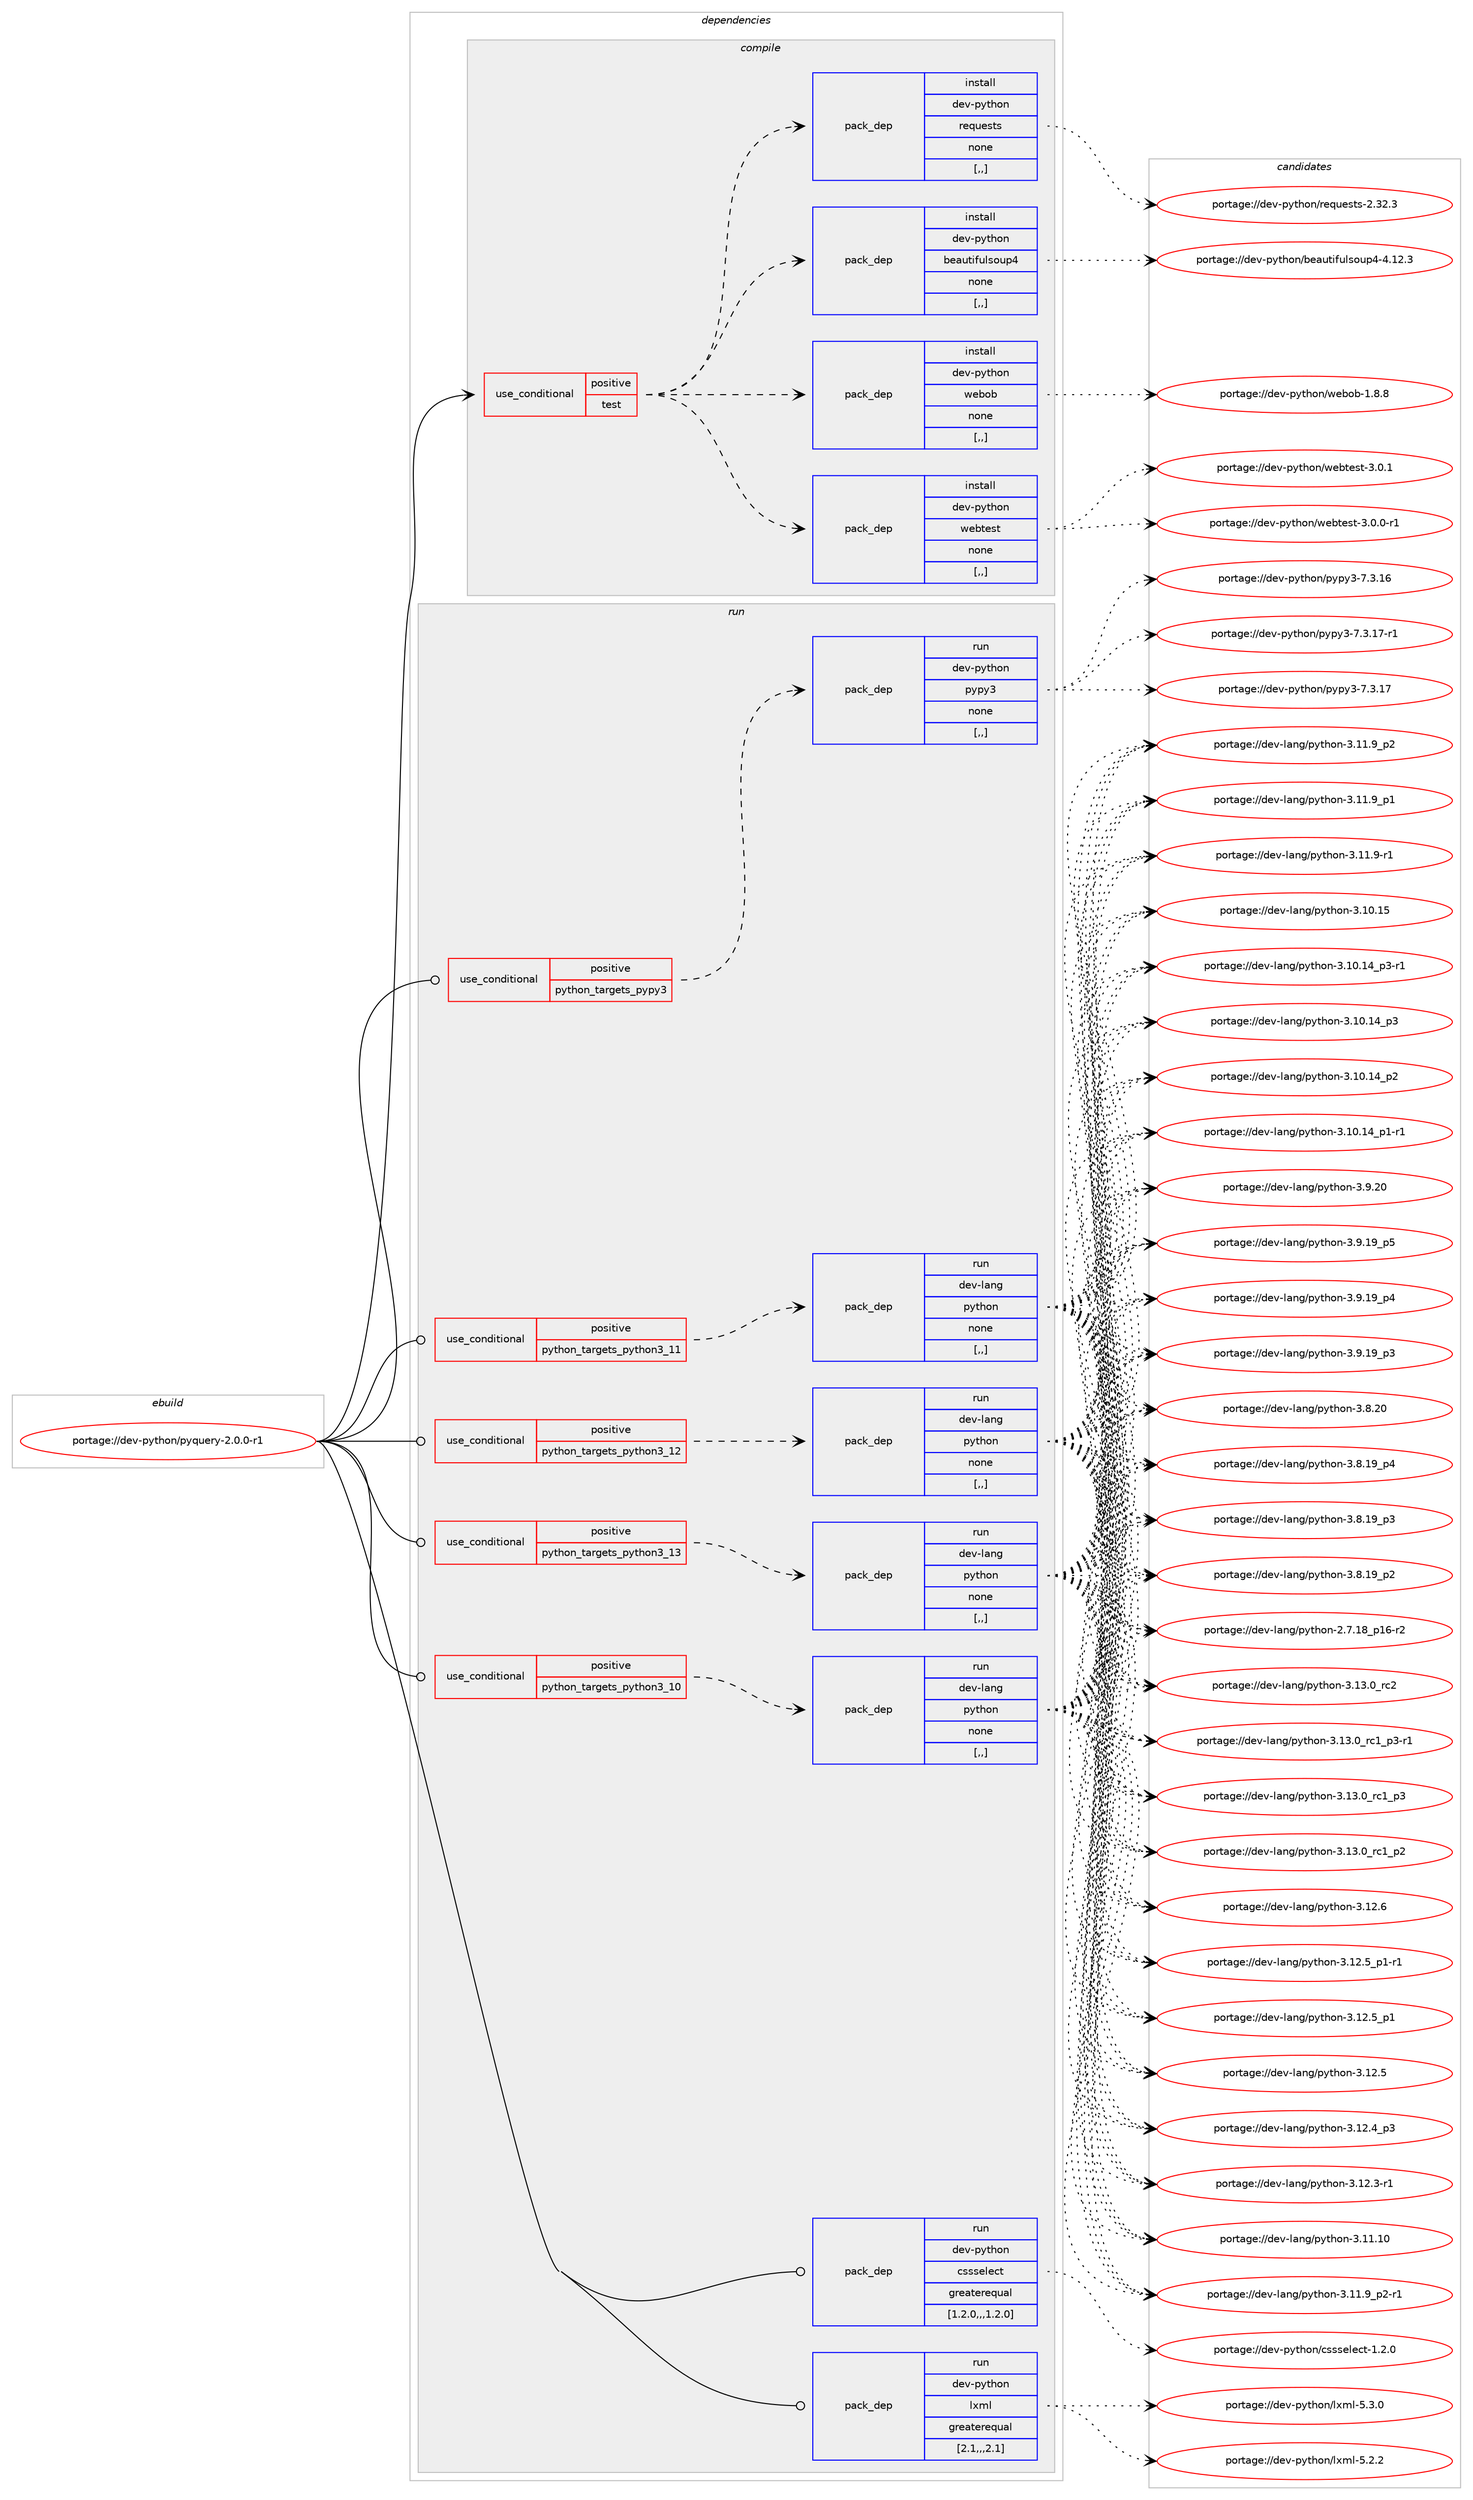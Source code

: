digraph prolog {

# *************
# Graph options
# *************

newrank=true;
concentrate=true;
compound=true;
graph [rankdir=LR,fontname=Helvetica,fontsize=10,ranksep=1.5];#, ranksep=2.5, nodesep=0.2];
edge  [arrowhead=vee];
node  [fontname=Helvetica,fontsize=10];

# **********
# The ebuild
# **********

subgraph cluster_leftcol {
color=gray;
label=<<i>ebuild</i>>;
id [label="portage://dev-python/pyquery-2.0.0-r1", color=red, width=4, href="../dev-python/pyquery-2.0.0-r1.svg"];
}

# ****************
# The dependencies
# ****************

subgraph cluster_midcol {
color=gray;
label=<<i>dependencies</i>>;
subgraph cluster_compile {
fillcolor="#eeeeee";
style=filled;
label=<<i>compile</i>>;
subgraph cond168098 {
dependency653205 [label=<<TABLE BORDER="0" CELLBORDER="1" CELLSPACING="0" CELLPADDING="4"><TR><TD ROWSPAN="3" CELLPADDING="10">use_conditional</TD></TR><TR><TD>positive</TD></TR><TR><TD>test</TD></TR></TABLE>>, shape=none, color=red];
subgraph pack480255 {
dependency653206 [label=<<TABLE BORDER="0" CELLBORDER="1" CELLSPACING="0" CELLPADDING="4" WIDTH="220"><TR><TD ROWSPAN="6" CELLPADDING="30">pack_dep</TD></TR><TR><TD WIDTH="110">install</TD></TR><TR><TD>dev-python</TD></TR><TR><TD>beautifulsoup4</TD></TR><TR><TD>none</TD></TR><TR><TD>[,,]</TD></TR></TABLE>>, shape=none, color=blue];
}
dependency653205:e -> dependency653206:w [weight=20,style="dashed",arrowhead="vee"];
subgraph pack480256 {
dependency653207 [label=<<TABLE BORDER="0" CELLBORDER="1" CELLSPACING="0" CELLPADDING="4" WIDTH="220"><TR><TD ROWSPAN="6" CELLPADDING="30">pack_dep</TD></TR><TR><TD WIDTH="110">install</TD></TR><TR><TD>dev-python</TD></TR><TR><TD>requests</TD></TR><TR><TD>none</TD></TR><TR><TD>[,,]</TD></TR></TABLE>>, shape=none, color=blue];
}
dependency653205:e -> dependency653207:w [weight=20,style="dashed",arrowhead="vee"];
subgraph pack480257 {
dependency653208 [label=<<TABLE BORDER="0" CELLBORDER="1" CELLSPACING="0" CELLPADDING="4" WIDTH="220"><TR><TD ROWSPAN="6" CELLPADDING="30">pack_dep</TD></TR><TR><TD WIDTH="110">install</TD></TR><TR><TD>dev-python</TD></TR><TR><TD>webtest</TD></TR><TR><TD>none</TD></TR><TR><TD>[,,]</TD></TR></TABLE>>, shape=none, color=blue];
}
dependency653205:e -> dependency653208:w [weight=20,style="dashed",arrowhead="vee"];
subgraph pack480258 {
dependency653209 [label=<<TABLE BORDER="0" CELLBORDER="1" CELLSPACING="0" CELLPADDING="4" WIDTH="220"><TR><TD ROWSPAN="6" CELLPADDING="30">pack_dep</TD></TR><TR><TD WIDTH="110">install</TD></TR><TR><TD>dev-python</TD></TR><TR><TD>webob</TD></TR><TR><TD>none</TD></TR><TR><TD>[,,]</TD></TR></TABLE>>, shape=none, color=blue];
}
dependency653205:e -> dependency653209:w [weight=20,style="dashed",arrowhead="vee"];
}
id:e -> dependency653205:w [weight=20,style="solid",arrowhead="vee"];
}
subgraph cluster_compileandrun {
fillcolor="#eeeeee";
style=filled;
label=<<i>compile and run</i>>;
}
subgraph cluster_run {
fillcolor="#eeeeee";
style=filled;
label=<<i>run</i>>;
subgraph cond168099 {
dependency653210 [label=<<TABLE BORDER="0" CELLBORDER="1" CELLSPACING="0" CELLPADDING="4"><TR><TD ROWSPAN="3" CELLPADDING="10">use_conditional</TD></TR><TR><TD>positive</TD></TR><TR><TD>python_targets_pypy3</TD></TR></TABLE>>, shape=none, color=red];
subgraph pack480259 {
dependency653211 [label=<<TABLE BORDER="0" CELLBORDER="1" CELLSPACING="0" CELLPADDING="4" WIDTH="220"><TR><TD ROWSPAN="6" CELLPADDING="30">pack_dep</TD></TR><TR><TD WIDTH="110">run</TD></TR><TR><TD>dev-python</TD></TR><TR><TD>pypy3</TD></TR><TR><TD>none</TD></TR><TR><TD>[,,]</TD></TR></TABLE>>, shape=none, color=blue];
}
dependency653210:e -> dependency653211:w [weight=20,style="dashed",arrowhead="vee"];
}
id:e -> dependency653210:w [weight=20,style="solid",arrowhead="odot"];
subgraph cond168100 {
dependency653212 [label=<<TABLE BORDER="0" CELLBORDER="1" CELLSPACING="0" CELLPADDING="4"><TR><TD ROWSPAN="3" CELLPADDING="10">use_conditional</TD></TR><TR><TD>positive</TD></TR><TR><TD>python_targets_python3_10</TD></TR></TABLE>>, shape=none, color=red];
subgraph pack480260 {
dependency653213 [label=<<TABLE BORDER="0" CELLBORDER="1" CELLSPACING="0" CELLPADDING="4" WIDTH="220"><TR><TD ROWSPAN="6" CELLPADDING="30">pack_dep</TD></TR><TR><TD WIDTH="110">run</TD></TR><TR><TD>dev-lang</TD></TR><TR><TD>python</TD></TR><TR><TD>none</TD></TR><TR><TD>[,,]</TD></TR></TABLE>>, shape=none, color=blue];
}
dependency653212:e -> dependency653213:w [weight=20,style="dashed",arrowhead="vee"];
}
id:e -> dependency653212:w [weight=20,style="solid",arrowhead="odot"];
subgraph cond168101 {
dependency653214 [label=<<TABLE BORDER="0" CELLBORDER="1" CELLSPACING="0" CELLPADDING="4"><TR><TD ROWSPAN="3" CELLPADDING="10">use_conditional</TD></TR><TR><TD>positive</TD></TR><TR><TD>python_targets_python3_11</TD></TR></TABLE>>, shape=none, color=red];
subgraph pack480261 {
dependency653215 [label=<<TABLE BORDER="0" CELLBORDER="1" CELLSPACING="0" CELLPADDING="4" WIDTH="220"><TR><TD ROWSPAN="6" CELLPADDING="30">pack_dep</TD></TR><TR><TD WIDTH="110">run</TD></TR><TR><TD>dev-lang</TD></TR><TR><TD>python</TD></TR><TR><TD>none</TD></TR><TR><TD>[,,]</TD></TR></TABLE>>, shape=none, color=blue];
}
dependency653214:e -> dependency653215:w [weight=20,style="dashed",arrowhead="vee"];
}
id:e -> dependency653214:w [weight=20,style="solid",arrowhead="odot"];
subgraph cond168102 {
dependency653216 [label=<<TABLE BORDER="0" CELLBORDER="1" CELLSPACING="0" CELLPADDING="4"><TR><TD ROWSPAN="3" CELLPADDING="10">use_conditional</TD></TR><TR><TD>positive</TD></TR><TR><TD>python_targets_python3_12</TD></TR></TABLE>>, shape=none, color=red];
subgraph pack480262 {
dependency653217 [label=<<TABLE BORDER="0" CELLBORDER="1" CELLSPACING="0" CELLPADDING="4" WIDTH="220"><TR><TD ROWSPAN="6" CELLPADDING="30">pack_dep</TD></TR><TR><TD WIDTH="110">run</TD></TR><TR><TD>dev-lang</TD></TR><TR><TD>python</TD></TR><TR><TD>none</TD></TR><TR><TD>[,,]</TD></TR></TABLE>>, shape=none, color=blue];
}
dependency653216:e -> dependency653217:w [weight=20,style="dashed",arrowhead="vee"];
}
id:e -> dependency653216:w [weight=20,style="solid",arrowhead="odot"];
subgraph cond168103 {
dependency653218 [label=<<TABLE BORDER="0" CELLBORDER="1" CELLSPACING="0" CELLPADDING="4"><TR><TD ROWSPAN="3" CELLPADDING="10">use_conditional</TD></TR><TR><TD>positive</TD></TR><TR><TD>python_targets_python3_13</TD></TR></TABLE>>, shape=none, color=red];
subgraph pack480263 {
dependency653219 [label=<<TABLE BORDER="0" CELLBORDER="1" CELLSPACING="0" CELLPADDING="4" WIDTH="220"><TR><TD ROWSPAN="6" CELLPADDING="30">pack_dep</TD></TR><TR><TD WIDTH="110">run</TD></TR><TR><TD>dev-lang</TD></TR><TR><TD>python</TD></TR><TR><TD>none</TD></TR><TR><TD>[,,]</TD></TR></TABLE>>, shape=none, color=blue];
}
dependency653218:e -> dependency653219:w [weight=20,style="dashed",arrowhead="vee"];
}
id:e -> dependency653218:w [weight=20,style="solid",arrowhead="odot"];
subgraph pack480264 {
dependency653220 [label=<<TABLE BORDER="0" CELLBORDER="1" CELLSPACING="0" CELLPADDING="4" WIDTH="220"><TR><TD ROWSPAN="6" CELLPADDING="30">pack_dep</TD></TR><TR><TD WIDTH="110">run</TD></TR><TR><TD>dev-python</TD></TR><TR><TD>cssselect</TD></TR><TR><TD>greaterequal</TD></TR><TR><TD>[1.2.0,,,1.2.0]</TD></TR></TABLE>>, shape=none, color=blue];
}
id:e -> dependency653220:w [weight=20,style="solid",arrowhead="odot"];
subgraph pack480265 {
dependency653221 [label=<<TABLE BORDER="0" CELLBORDER="1" CELLSPACING="0" CELLPADDING="4" WIDTH="220"><TR><TD ROWSPAN="6" CELLPADDING="30">pack_dep</TD></TR><TR><TD WIDTH="110">run</TD></TR><TR><TD>dev-python</TD></TR><TR><TD>lxml</TD></TR><TR><TD>greaterequal</TD></TR><TR><TD>[2.1,,,2.1]</TD></TR></TABLE>>, shape=none, color=blue];
}
id:e -> dependency653221:w [weight=20,style="solid",arrowhead="odot"];
}
}

# **************
# The candidates
# **************

subgraph cluster_choices {
rank=same;
color=gray;
label=<<i>candidates</i>>;

subgraph choice480255 {
color=black;
nodesep=1;
choice100101118451121211161041111104798101971171161051021171081151111171125245524649504651 [label="portage://dev-python/beautifulsoup4-4.12.3", color=red, width=4,href="../dev-python/beautifulsoup4-4.12.3.svg"];
dependency653206:e -> choice100101118451121211161041111104798101971171161051021171081151111171125245524649504651:w [style=dotted,weight="100"];
}
subgraph choice480256 {
color=black;
nodesep=1;
choice100101118451121211161041111104711410111311710111511611545504651504651 [label="portage://dev-python/requests-2.32.3", color=red, width=4,href="../dev-python/requests-2.32.3.svg"];
dependency653207:e -> choice100101118451121211161041111104711410111311710111511611545504651504651:w [style=dotted,weight="100"];
}
subgraph choice480257 {
color=black;
nodesep=1;
choice100101118451121211161041111104711910198116101115116455146484649 [label="portage://dev-python/webtest-3.0.1", color=red, width=4,href="../dev-python/webtest-3.0.1.svg"];
choice1001011184511212111610411111047119101981161011151164551464846484511449 [label="portage://dev-python/webtest-3.0.0-r1", color=red, width=4,href="../dev-python/webtest-3.0.0-r1.svg"];
dependency653208:e -> choice100101118451121211161041111104711910198116101115116455146484649:w [style=dotted,weight="100"];
dependency653208:e -> choice1001011184511212111610411111047119101981161011151164551464846484511449:w [style=dotted,weight="100"];
}
subgraph choice480258 {
color=black;
nodesep=1;
choice10010111845112121116104111110471191019811198454946564656 [label="portage://dev-python/webob-1.8.8", color=red, width=4,href="../dev-python/webob-1.8.8.svg"];
dependency653209:e -> choice10010111845112121116104111110471191019811198454946564656:w [style=dotted,weight="100"];
}
subgraph choice480259 {
color=black;
nodesep=1;
choice100101118451121211161041111104711212111212151455546514649554511449 [label="portage://dev-python/pypy3-7.3.17-r1", color=red, width=4,href="../dev-python/pypy3-7.3.17-r1.svg"];
choice10010111845112121116104111110471121211121215145554651464955 [label="portage://dev-python/pypy3-7.3.17", color=red, width=4,href="../dev-python/pypy3-7.3.17.svg"];
choice10010111845112121116104111110471121211121215145554651464954 [label="portage://dev-python/pypy3-7.3.16", color=red, width=4,href="../dev-python/pypy3-7.3.16.svg"];
dependency653211:e -> choice100101118451121211161041111104711212111212151455546514649554511449:w [style=dotted,weight="100"];
dependency653211:e -> choice10010111845112121116104111110471121211121215145554651464955:w [style=dotted,weight="100"];
dependency653211:e -> choice10010111845112121116104111110471121211121215145554651464954:w [style=dotted,weight="100"];
}
subgraph choice480260 {
color=black;
nodesep=1;
choice10010111845108971101034711212111610411111045514649514648951149950 [label="portage://dev-lang/python-3.13.0_rc2", color=red, width=4,href="../dev-lang/python-3.13.0_rc2.svg"];
choice1001011184510897110103471121211161041111104551464951464895114994995112514511449 [label="portage://dev-lang/python-3.13.0_rc1_p3-r1", color=red, width=4,href="../dev-lang/python-3.13.0_rc1_p3-r1.svg"];
choice100101118451089711010347112121116104111110455146495146489511499499511251 [label="portage://dev-lang/python-3.13.0_rc1_p3", color=red, width=4,href="../dev-lang/python-3.13.0_rc1_p3.svg"];
choice100101118451089711010347112121116104111110455146495146489511499499511250 [label="portage://dev-lang/python-3.13.0_rc1_p2", color=red, width=4,href="../dev-lang/python-3.13.0_rc1_p2.svg"];
choice10010111845108971101034711212111610411111045514649504654 [label="portage://dev-lang/python-3.12.6", color=red, width=4,href="../dev-lang/python-3.12.6.svg"];
choice1001011184510897110103471121211161041111104551464950465395112494511449 [label="portage://dev-lang/python-3.12.5_p1-r1", color=red, width=4,href="../dev-lang/python-3.12.5_p1-r1.svg"];
choice100101118451089711010347112121116104111110455146495046539511249 [label="portage://dev-lang/python-3.12.5_p1", color=red, width=4,href="../dev-lang/python-3.12.5_p1.svg"];
choice10010111845108971101034711212111610411111045514649504653 [label="portage://dev-lang/python-3.12.5", color=red, width=4,href="../dev-lang/python-3.12.5.svg"];
choice100101118451089711010347112121116104111110455146495046529511251 [label="portage://dev-lang/python-3.12.4_p3", color=red, width=4,href="../dev-lang/python-3.12.4_p3.svg"];
choice100101118451089711010347112121116104111110455146495046514511449 [label="portage://dev-lang/python-3.12.3-r1", color=red, width=4,href="../dev-lang/python-3.12.3-r1.svg"];
choice1001011184510897110103471121211161041111104551464949464948 [label="portage://dev-lang/python-3.11.10", color=red, width=4,href="../dev-lang/python-3.11.10.svg"];
choice1001011184510897110103471121211161041111104551464949465795112504511449 [label="portage://dev-lang/python-3.11.9_p2-r1", color=red, width=4,href="../dev-lang/python-3.11.9_p2-r1.svg"];
choice100101118451089711010347112121116104111110455146494946579511250 [label="portage://dev-lang/python-3.11.9_p2", color=red, width=4,href="../dev-lang/python-3.11.9_p2.svg"];
choice100101118451089711010347112121116104111110455146494946579511249 [label="portage://dev-lang/python-3.11.9_p1", color=red, width=4,href="../dev-lang/python-3.11.9_p1.svg"];
choice100101118451089711010347112121116104111110455146494946574511449 [label="portage://dev-lang/python-3.11.9-r1", color=red, width=4,href="../dev-lang/python-3.11.9-r1.svg"];
choice1001011184510897110103471121211161041111104551464948464953 [label="portage://dev-lang/python-3.10.15", color=red, width=4,href="../dev-lang/python-3.10.15.svg"];
choice100101118451089711010347112121116104111110455146494846495295112514511449 [label="portage://dev-lang/python-3.10.14_p3-r1", color=red, width=4,href="../dev-lang/python-3.10.14_p3-r1.svg"];
choice10010111845108971101034711212111610411111045514649484649529511251 [label="portage://dev-lang/python-3.10.14_p3", color=red, width=4,href="../dev-lang/python-3.10.14_p3.svg"];
choice10010111845108971101034711212111610411111045514649484649529511250 [label="portage://dev-lang/python-3.10.14_p2", color=red, width=4,href="../dev-lang/python-3.10.14_p2.svg"];
choice100101118451089711010347112121116104111110455146494846495295112494511449 [label="portage://dev-lang/python-3.10.14_p1-r1", color=red, width=4,href="../dev-lang/python-3.10.14_p1-r1.svg"];
choice10010111845108971101034711212111610411111045514657465048 [label="portage://dev-lang/python-3.9.20", color=red, width=4,href="../dev-lang/python-3.9.20.svg"];
choice100101118451089711010347112121116104111110455146574649579511253 [label="portage://dev-lang/python-3.9.19_p5", color=red, width=4,href="../dev-lang/python-3.9.19_p5.svg"];
choice100101118451089711010347112121116104111110455146574649579511252 [label="portage://dev-lang/python-3.9.19_p4", color=red, width=4,href="../dev-lang/python-3.9.19_p4.svg"];
choice100101118451089711010347112121116104111110455146574649579511251 [label="portage://dev-lang/python-3.9.19_p3", color=red, width=4,href="../dev-lang/python-3.9.19_p3.svg"];
choice10010111845108971101034711212111610411111045514656465048 [label="portage://dev-lang/python-3.8.20", color=red, width=4,href="../dev-lang/python-3.8.20.svg"];
choice100101118451089711010347112121116104111110455146564649579511252 [label="portage://dev-lang/python-3.8.19_p4", color=red, width=4,href="../dev-lang/python-3.8.19_p4.svg"];
choice100101118451089711010347112121116104111110455146564649579511251 [label="portage://dev-lang/python-3.8.19_p3", color=red, width=4,href="../dev-lang/python-3.8.19_p3.svg"];
choice100101118451089711010347112121116104111110455146564649579511250 [label="portage://dev-lang/python-3.8.19_p2", color=red, width=4,href="../dev-lang/python-3.8.19_p2.svg"];
choice100101118451089711010347112121116104111110455046554649569511249544511450 [label="portage://dev-lang/python-2.7.18_p16-r2", color=red, width=4,href="../dev-lang/python-2.7.18_p16-r2.svg"];
dependency653213:e -> choice10010111845108971101034711212111610411111045514649514648951149950:w [style=dotted,weight="100"];
dependency653213:e -> choice1001011184510897110103471121211161041111104551464951464895114994995112514511449:w [style=dotted,weight="100"];
dependency653213:e -> choice100101118451089711010347112121116104111110455146495146489511499499511251:w [style=dotted,weight="100"];
dependency653213:e -> choice100101118451089711010347112121116104111110455146495146489511499499511250:w [style=dotted,weight="100"];
dependency653213:e -> choice10010111845108971101034711212111610411111045514649504654:w [style=dotted,weight="100"];
dependency653213:e -> choice1001011184510897110103471121211161041111104551464950465395112494511449:w [style=dotted,weight="100"];
dependency653213:e -> choice100101118451089711010347112121116104111110455146495046539511249:w [style=dotted,weight="100"];
dependency653213:e -> choice10010111845108971101034711212111610411111045514649504653:w [style=dotted,weight="100"];
dependency653213:e -> choice100101118451089711010347112121116104111110455146495046529511251:w [style=dotted,weight="100"];
dependency653213:e -> choice100101118451089711010347112121116104111110455146495046514511449:w [style=dotted,weight="100"];
dependency653213:e -> choice1001011184510897110103471121211161041111104551464949464948:w [style=dotted,weight="100"];
dependency653213:e -> choice1001011184510897110103471121211161041111104551464949465795112504511449:w [style=dotted,weight="100"];
dependency653213:e -> choice100101118451089711010347112121116104111110455146494946579511250:w [style=dotted,weight="100"];
dependency653213:e -> choice100101118451089711010347112121116104111110455146494946579511249:w [style=dotted,weight="100"];
dependency653213:e -> choice100101118451089711010347112121116104111110455146494946574511449:w [style=dotted,weight="100"];
dependency653213:e -> choice1001011184510897110103471121211161041111104551464948464953:w [style=dotted,weight="100"];
dependency653213:e -> choice100101118451089711010347112121116104111110455146494846495295112514511449:w [style=dotted,weight="100"];
dependency653213:e -> choice10010111845108971101034711212111610411111045514649484649529511251:w [style=dotted,weight="100"];
dependency653213:e -> choice10010111845108971101034711212111610411111045514649484649529511250:w [style=dotted,weight="100"];
dependency653213:e -> choice100101118451089711010347112121116104111110455146494846495295112494511449:w [style=dotted,weight="100"];
dependency653213:e -> choice10010111845108971101034711212111610411111045514657465048:w [style=dotted,weight="100"];
dependency653213:e -> choice100101118451089711010347112121116104111110455146574649579511253:w [style=dotted,weight="100"];
dependency653213:e -> choice100101118451089711010347112121116104111110455146574649579511252:w [style=dotted,weight="100"];
dependency653213:e -> choice100101118451089711010347112121116104111110455146574649579511251:w [style=dotted,weight="100"];
dependency653213:e -> choice10010111845108971101034711212111610411111045514656465048:w [style=dotted,weight="100"];
dependency653213:e -> choice100101118451089711010347112121116104111110455146564649579511252:w [style=dotted,weight="100"];
dependency653213:e -> choice100101118451089711010347112121116104111110455146564649579511251:w [style=dotted,weight="100"];
dependency653213:e -> choice100101118451089711010347112121116104111110455146564649579511250:w [style=dotted,weight="100"];
dependency653213:e -> choice100101118451089711010347112121116104111110455046554649569511249544511450:w [style=dotted,weight="100"];
}
subgraph choice480261 {
color=black;
nodesep=1;
choice10010111845108971101034711212111610411111045514649514648951149950 [label="portage://dev-lang/python-3.13.0_rc2", color=red, width=4,href="../dev-lang/python-3.13.0_rc2.svg"];
choice1001011184510897110103471121211161041111104551464951464895114994995112514511449 [label="portage://dev-lang/python-3.13.0_rc1_p3-r1", color=red, width=4,href="../dev-lang/python-3.13.0_rc1_p3-r1.svg"];
choice100101118451089711010347112121116104111110455146495146489511499499511251 [label="portage://dev-lang/python-3.13.0_rc1_p3", color=red, width=4,href="../dev-lang/python-3.13.0_rc1_p3.svg"];
choice100101118451089711010347112121116104111110455146495146489511499499511250 [label="portage://dev-lang/python-3.13.0_rc1_p2", color=red, width=4,href="../dev-lang/python-3.13.0_rc1_p2.svg"];
choice10010111845108971101034711212111610411111045514649504654 [label="portage://dev-lang/python-3.12.6", color=red, width=4,href="../dev-lang/python-3.12.6.svg"];
choice1001011184510897110103471121211161041111104551464950465395112494511449 [label="portage://dev-lang/python-3.12.5_p1-r1", color=red, width=4,href="../dev-lang/python-3.12.5_p1-r1.svg"];
choice100101118451089711010347112121116104111110455146495046539511249 [label="portage://dev-lang/python-3.12.5_p1", color=red, width=4,href="../dev-lang/python-3.12.5_p1.svg"];
choice10010111845108971101034711212111610411111045514649504653 [label="portage://dev-lang/python-3.12.5", color=red, width=4,href="../dev-lang/python-3.12.5.svg"];
choice100101118451089711010347112121116104111110455146495046529511251 [label="portage://dev-lang/python-3.12.4_p3", color=red, width=4,href="../dev-lang/python-3.12.4_p3.svg"];
choice100101118451089711010347112121116104111110455146495046514511449 [label="portage://dev-lang/python-3.12.3-r1", color=red, width=4,href="../dev-lang/python-3.12.3-r1.svg"];
choice1001011184510897110103471121211161041111104551464949464948 [label="portage://dev-lang/python-3.11.10", color=red, width=4,href="../dev-lang/python-3.11.10.svg"];
choice1001011184510897110103471121211161041111104551464949465795112504511449 [label="portage://dev-lang/python-3.11.9_p2-r1", color=red, width=4,href="../dev-lang/python-3.11.9_p2-r1.svg"];
choice100101118451089711010347112121116104111110455146494946579511250 [label="portage://dev-lang/python-3.11.9_p2", color=red, width=4,href="../dev-lang/python-3.11.9_p2.svg"];
choice100101118451089711010347112121116104111110455146494946579511249 [label="portage://dev-lang/python-3.11.9_p1", color=red, width=4,href="../dev-lang/python-3.11.9_p1.svg"];
choice100101118451089711010347112121116104111110455146494946574511449 [label="portage://dev-lang/python-3.11.9-r1", color=red, width=4,href="../dev-lang/python-3.11.9-r1.svg"];
choice1001011184510897110103471121211161041111104551464948464953 [label="portage://dev-lang/python-3.10.15", color=red, width=4,href="../dev-lang/python-3.10.15.svg"];
choice100101118451089711010347112121116104111110455146494846495295112514511449 [label="portage://dev-lang/python-3.10.14_p3-r1", color=red, width=4,href="../dev-lang/python-3.10.14_p3-r1.svg"];
choice10010111845108971101034711212111610411111045514649484649529511251 [label="portage://dev-lang/python-3.10.14_p3", color=red, width=4,href="../dev-lang/python-3.10.14_p3.svg"];
choice10010111845108971101034711212111610411111045514649484649529511250 [label="portage://dev-lang/python-3.10.14_p2", color=red, width=4,href="../dev-lang/python-3.10.14_p2.svg"];
choice100101118451089711010347112121116104111110455146494846495295112494511449 [label="portage://dev-lang/python-3.10.14_p1-r1", color=red, width=4,href="../dev-lang/python-3.10.14_p1-r1.svg"];
choice10010111845108971101034711212111610411111045514657465048 [label="portage://dev-lang/python-3.9.20", color=red, width=4,href="../dev-lang/python-3.9.20.svg"];
choice100101118451089711010347112121116104111110455146574649579511253 [label="portage://dev-lang/python-3.9.19_p5", color=red, width=4,href="../dev-lang/python-3.9.19_p5.svg"];
choice100101118451089711010347112121116104111110455146574649579511252 [label="portage://dev-lang/python-3.9.19_p4", color=red, width=4,href="../dev-lang/python-3.9.19_p4.svg"];
choice100101118451089711010347112121116104111110455146574649579511251 [label="portage://dev-lang/python-3.9.19_p3", color=red, width=4,href="../dev-lang/python-3.9.19_p3.svg"];
choice10010111845108971101034711212111610411111045514656465048 [label="portage://dev-lang/python-3.8.20", color=red, width=4,href="../dev-lang/python-3.8.20.svg"];
choice100101118451089711010347112121116104111110455146564649579511252 [label="portage://dev-lang/python-3.8.19_p4", color=red, width=4,href="../dev-lang/python-3.8.19_p4.svg"];
choice100101118451089711010347112121116104111110455146564649579511251 [label="portage://dev-lang/python-3.8.19_p3", color=red, width=4,href="../dev-lang/python-3.8.19_p3.svg"];
choice100101118451089711010347112121116104111110455146564649579511250 [label="portage://dev-lang/python-3.8.19_p2", color=red, width=4,href="../dev-lang/python-3.8.19_p2.svg"];
choice100101118451089711010347112121116104111110455046554649569511249544511450 [label="portage://dev-lang/python-2.7.18_p16-r2", color=red, width=4,href="../dev-lang/python-2.7.18_p16-r2.svg"];
dependency653215:e -> choice10010111845108971101034711212111610411111045514649514648951149950:w [style=dotted,weight="100"];
dependency653215:e -> choice1001011184510897110103471121211161041111104551464951464895114994995112514511449:w [style=dotted,weight="100"];
dependency653215:e -> choice100101118451089711010347112121116104111110455146495146489511499499511251:w [style=dotted,weight="100"];
dependency653215:e -> choice100101118451089711010347112121116104111110455146495146489511499499511250:w [style=dotted,weight="100"];
dependency653215:e -> choice10010111845108971101034711212111610411111045514649504654:w [style=dotted,weight="100"];
dependency653215:e -> choice1001011184510897110103471121211161041111104551464950465395112494511449:w [style=dotted,weight="100"];
dependency653215:e -> choice100101118451089711010347112121116104111110455146495046539511249:w [style=dotted,weight="100"];
dependency653215:e -> choice10010111845108971101034711212111610411111045514649504653:w [style=dotted,weight="100"];
dependency653215:e -> choice100101118451089711010347112121116104111110455146495046529511251:w [style=dotted,weight="100"];
dependency653215:e -> choice100101118451089711010347112121116104111110455146495046514511449:w [style=dotted,weight="100"];
dependency653215:e -> choice1001011184510897110103471121211161041111104551464949464948:w [style=dotted,weight="100"];
dependency653215:e -> choice1001011184510897110103471121211161041111104551464949465795112504511449:w [style=dotted,weight="100"];
dependency653215:e -> choice100101118451089711010347112121116104111110455146494946579511250:w [style=dotted,weight="100"];
dependency653215:e -> choice100101118451089711010347112121116104111110455146494946579511249:w [style=dotted,weight="100"];
dependency653215:e -> choice100101118451089711010347112121116104111110455146494946574511449:w [style=dotted,weight="100"];
dependency653215:e -> choice1001011184510897110103471121211161041111104551464948464953:w [style=dotted,weight="100"];
dependency653215:e -> choice100101118451089711010347112121116104111110455146494846495295112514511449:w [style=dotted,weight="100"];
dependency653215:e -> choice10010111845108971101034711212111610411111045514649484649529511251:w [style=dotted,weight="100"];
dependency653215:e -> choice10010111845108971101034711212111610411111045514649484649529511250:w [style=dotted,weight="100"];
dependency653215:e -> choice100101118451089711010347112121116104111110455146494846495295112494511449:w [style=dotted,weight="100"];
dependency653215:e -> choice10010111845108971101034711212111610411111045514657465048:w [style=dotted,weight="100"];
dependency653215:e -> choice100101118451089711010347112121116104111110455146574649579511253:w [style=dotted,weight="100"];
dependency653215:e -> choice100101118451089711010347112121116104111110455146574649579511252:w [style=dotted,weight="100"];
dependency653215:e -> choice100101118451089711010347112121116104111110455146574649579511251:w [style=dotted,weight="100"];
dependency653215:e -> choice10010111845108971101034711212111610411111045514656465048:w [style=dotted,weight="100"];
dependency653215:e -> choice100101118451089711010347112121116104111110455146564649579511252:w [style=dotted,weight="100"];
dependency653215:e -> choice100101118451089711010347112121116104111110455146564649579511251:w [style=dotted,weight="100"];
dependency653215:e -> choice100101118451089711010347112121116104111110455146564649579511250:w [style=dotted,weight="100"];
dependency653215:e -> choice100101118451089711010347112121116104111110455046554649569511249544511450:w [style=dotted,weight="100"];
}
subgraph choice480262 {
color=black;
nodesep=1;
choice10010111845108971101034711212111610411111045514649514648951149950 [label="portage://dev-lang/python-3.13.0_rc2", color=red, width=4,href="../dev-lang/python-3.13.0_rc2.svg"];
choice1001011184510897110103471121211161041111104551464951464895114994995112514511449 [label="portage://dev-lang/python-3.13.0_rc1_p3-r1", color=red, width=4,href="../dev-lang/python-3.13.0_rc1_p3-r1.svg"];
choice100101118451089711010347112121116104111110455146495146489511499499511251 [label="portage://dev-lang/python-3.13.0_rc1_p3", color=red, width=4,href="../dev-lang/python-3.13.0_rc1_p3.svg"];
choice100101118451089711010347112121116104111110455146495146489511499499511250 [label="portage://dev-lang/python-3.13.0_rc1_p2", color=red, width=4,href="../dev-lang/python-3.13.0_rc1_p2.svg"];
choice10010111845108971101034711212111610411111045514649504654 [label="portage://dev-lang/python-3.12.6", color=red, width=4,href="../dev-lang/python-3.12.6.svg"];
choice1001011184510897110103471121211161041111104551464950465395112494511449 [label="portage://dev-lang/python-3.12.5_p1-r1", color=red, width=4,href="../dev-lang/python-3.12.5_p1-r1.svg"];
choice100101118451089711010347112121116104111110455146495046539511249 [label="portage://dev-lang/python-3.12.5_p1", color=red, width=4,href="../dev-lang/python-3.12.5_p1.svg"];
choice10010111845108971101034711212111610411111045514649504653 [label="portage://dev-lang/python-3.12.5", color=red, width=4,href="../dev-lang/python-3.12.5.svg"];
choice100101118451089711010347112121116104111110455146495046529511251 [label="portage://dev-lang/python-3.12.4_p3", color=red, width=4,href="../dev-lang/python-3.12.4_p3.svg"];
choice100101118451089711010347112121116104111110455146495046514511449 [label="portage://dev-lang/python-3.12.3-r1", color=red, width=4,href="../dev-lang/python-3.12.3-r1.svg"];
choice1001011184510897110103471121211161041111104551464949464948 [label="portage://dev-lang/python-3.11.10", color=red, width=4,href="../dev-lang/python-3.11.10.svg"];
choice1001011184510897110103471121211161041111104551464949465795112504511449 [label="portage://dev-lang/python-3.11.9_p2-r1", color=red, width=4,href="../dev-lang/python-3.11.9_p2-r1.svg"];
choice100101118451089711010347112121116104111110455146494946579511250 [label="portage://dev-lang/python-3.11.9_p2", color=red, width=4,href="../dev-lang/python-3.11.9_p2.svg"];
choice100101118451089711010347112121116104111110455146494946579511249 [label="portage://dev-lang/python-3.11.9_p1", color=red, width=4,href="../dev-lang/python-3.11.9_p1.svg"];
choice100101118451089711010347112121116104111110455146494946574511449 [label="portage://dev-lang/python-3.11.9-r1", color=red, width=4,href="../dev-lang/python-3.11.9-r1.svg"];
choice1001011184510897110103471121211161041111104551464948464953 [label="portage://dev-lang/python-3.10.15", color=red, width=4,href="../dev-lang/python-3.10.15.svg"];
choice100101118451089711010347112121116104111110455146494846495295112514511449 [label="portage://dev-lang/python-3.10.14_p3-r1", color=red, width=4,href="../dev-lang/python-3.10.14_p3-r1.svg"];
choice10010111845108971101034711212111610411111045514649484649529511251 [label="portage://dev-lang/python-3.10.14_p3", color=red, width=4,href="../dev-lang/python-3.10.14_p3.svg"];
choice10010111845108971101034711212111610411111045514649484649529511250 [label="portage://dev-lang/python-3.10.14_p2", color=red, width=4,href="../dev-lang/python-3.10.14_p2.svg"];
choice100101118451089711010347112121116104111110455146494846495295112494511449 [label="portage://dev-lang/python-3.10.14_p1-r1", color=red, width=4,href="../dev-lang/python-3.10.14_p1-r1.svg"];
choice10010111845108971101034711212111610411111045514657465048 [label="portage://dev-lang/python-3.9.20", color=red, width=4,href="../dev-lang/python-3.9.20.svg"];
choice100101118451089711010347112121116104111110455146574649579511253 [label="portage://dev-lang/python-3.9.19_p5", color=red, width=4,href="../dev-lang/python-3.9.19_p5.svg"];
choice100101118451089711010347112121116104111110455146574649579511252 [label="portage://dev-lang/python-3.9.19_p4", color=red, width=4,href="../dev-lang/python-3.9.19_p4.svg"];
choice100101118451089711010347112121116104111110455146574649579511251 [label="portage://dev-lang/python-3.9.19_p3", color=red, width=4,href="../dev-lang/python-3.9.19_p3.svg"];
choice10010111845108971101034711212111610411111045514656465048 [label="portage://dev-lang/python-3.8.20", color=red, width=4,href="../dev-lang/python-3.8.20.svg"];
choice100101118451089711010347112121116104111110455146564649579511252 [label="portage://dev-lang/python-3.8.19_p4", color=red, width=4,href="../dev-lang/python-3.8.19_p4.svg"];
choice100101118451089711010347112121116104111110455146564649579511251 [label="portage://dev-lang/python-3.8.19_p3", color=red, width=4,href="../dev-lang/python-3.8.19_p3.svg"];
choice100101118451089711010347112121116104111110455146564649579511250 [label="portage://dev-lang/python-3.8.19_p2", color=red, width=4,href="../dev-lang/python-3.8.19_p2.svg"];
choice100101118451089711010347112121116104111110455046554649569511249544511450 [label="portage://dev-lang/python-2.7.18_p16-r2", color=red, width=4,href="../dev-lang/python-2.7.18_p16-r2.svg"];
dependency653217:e -> choice10010111845108971101034711212111610411111045514649514648951149950:w [style=dotted,weight="100"];
dependency653217:e -> choice1001011184510897110103471121211161041111104551464951464895114994995112514511449:w [style=dotted,weight="100"];
dependency653217:e -> choice100101118451089711010347112121116104111110455146495146489511499499511251:w [style=dotted,weight="100"];
dependency653217:e -> choice100101118451089711010347112121116104111110455146495146489511499499511250:w [style=dotted,weight="100"];
dependency653217:e -> choice10010111845108971101034711212111610411111045514649504654:w [style=dotted,weight="100"];
dependency653217:e -> choice1001011184510897110103471121211161041111104551464950465395112494511449:w [style=dotted,weight="100"];
dependency653217:e -> choice100101118451089711010347112121116104111110455146495046539511249:w [style=dotted,weight="100"];
dependency653217:e -> choice10010111845108971101034711212111610411111045514649504653:w [style=dotted,weight="100"];
dependency653217:e -> choice100101118451089711010347112121116104111110455146495046529511251:w [style=dotted,weight="100"];
dependency653217:e -> choice100101118451089711010347112121116104111110455146495046514511449:w [style=dotted,weight="100"];
dependency653217:e -> choice1001011184510897110103471121211161041111104551464949464948:w [style=dotted,weight="100"];
dependency653217:e -> choice1001011184510897110103471121211161041111104551464949465795112504511449:w [style=dotted,weight="100"];
dependency653217:e -> choice100101118451089711010347112121116104111110455146494946579511250:w [style=dotted,weight="100"];
dependency653217:e -> choice100101118451089711010347112121116104111110455146494946579511249:w [style=dotted,weight="100"];
dependency653217:e -> choice100101118451089711010347112121116104111110455146494946574511449:w [style=dotted,weight="100"];
dependency653217:e -> choice1001011184510897110103471121211161041111104551464948464953:w [style=dotted,weight="100"];
dependency653217:e -> choice100101118451089711010347112121116104111110455146494846495295112514511449:w [style=dotted,weight="100"];
dependency653217:e -> choice10010111845108971101034711212111610411111045514649484649529511251:w [style=dotted,weight="100"];
dependency653217:e -> choice10010111845108971101034711212111610411111045514649484649529511250:w [style=dotted,weight="100"];
dependency653217:e -> choice100101118451089711010347112121116104111110455146494846495295112494511449:w [style=dotted,weight="100"];
dependency653217:e -> choice10010111845108971101034711212111610411111045514657465048:w [style=dotted,weight="100"];
dependency653217:e -> choice100101118451089711010347112121116104111110455146574649579511253:w [style=dotted,weight="100"];
dependency653217:e -> choice100101118451089711010347112121116104111110455146574649579511252:w [style=dotted,weight="100"];
dependency653217:e -> choice100101118451089711010347112121116104111110455146574649579511251:w [style=dotted,weight="100"];
dependency653217:e -> choice10010111845108971101034711212111610411111045514656465048:w [style=dotted,weight="100"];
dependency653217:e -> choice100101118451089711010347112121116104111110455146564649579511252:w [style=dotted,weight="100"];
dependency653217:e -> choice100101118451089711010347112121116104111110455146564649579511251:w [style=dotted,weight="100"];
dependency653217:e -> choice100101118451089711010347112121116104111110455146564649579511250:w [style=dotted,weight="100"];
dependency653217:e -> choice100101118451089711010347112121116104111110455046554649569511249544511450:w [style=dotted,weight="100"];
}
subgraph choice480263 {
color=black;
nodesep=1;
choice10010111845108971101034711212111610411111045514649514648951149950 [label="portage://dev-lang/python-3.13.0_rc2", color=red, width=4,href="../dev-lang/python-3.13.0_rc2.svg"];
choice1001011184510897110103471121211161041111104551464951464895114994995112514511449 [label="portage://dev-lang/python-3.13.0_rc1_p3-r1", color=red, width=4,href="../dev-lang/python-3.13.0_rc1_p3-r1.svg"];
choice100101118451089711010347112121116104111110455146495146489511499499511251 [label="portage://dev-lang/python-3.13.0_rc1_p3", color=red, width=4,href="../dev-lang/python-3.13.0_rc1_p3.svg"];
choice100101118451089711010347112121116104111110455146495146489511499499511250 [label="portage://dev-lang/python-3.13.0_rc1_p2", color=red, width=4,href="../dev-lang/python-3.13.0_rc1_p2.svg"];
choice10010111845108971101034711212111610411111045514649504654 [label="portage://dev-lang/python-3.12.6", color=red, width=4,href="../dev-lang/python-3.12.6.svg"];
choice1001011184510897110103471121211161041111104551464950465395112494511449 [label="portage://dev-lang/python-3.12.5_p1-r1", color=red, width=4,href="../dev-lang/python-3.12.5_p1-r1.svg"];
choice100101118451089711010347112121116104111110455146495046539511249 [label="portage://dev-lang/python-3.12.5_p1", color=red, width=4,href="../dev-lang/python-3.12.5_p1.svg"];
choice10010111845108971101034711212111610411111045514649504653 [label="portage://dev-lang/python-3.12.5", color=red, width=4,href="../dev-lang/python-3.12.5.svg"];
choice100101118451089711010347112121116104111110455146495046529511251 [label="portage://dev-lang/python-3.12.4_p3", color=red, width=4,href="../dev-lang/python-3.12.4_p3.svg"];
choice100101118451089711010347112121116104111110455146495046514511449 [label="portage://dev-lang/python-3.12.3-r1", color=red, width=4,href="../dev-lang/python-3.12.3-r1.svg"];
choice1001011184510897110103471121211161041111104551464949464948 [label="portage://dev-lang/python-3.11.10", color=red, width=4,href="../dev-lang/python-3.11.10.svg"];
choice1001011184510897110103471121211161041111104551464949465795112504511449 [label="portage://dev-lang/python-3.11.9_p2-r1", color=red, width=4,href="../dev-lang/python-3.11.9_p2-r1.svg"];
choice100101118451089711010347112121116104111110455146494946579511250 [label="portage://dev-lang/python-3.11.9_p2", color=red, width=4,href="../dev-lang/python-3.11.9_p2.svg"];
choice100101118451089711010347112121116104111110455146494946579511249 [label="portage://dev-lang/python-3.11.9_p1", color=red, width=4,href="../dev-lang/python-3.11.9_p1.svg"];
choice100101118451089711010347112121116104111110455146494946574511449 [label="portage://dev-lang/python-3.11.9-r1", color=red, width=4,href="../dev-lang/python-3.11.9-r1.svg"];
choice1001011184510897110103471121211161041111104551464948464953 [label="portage://dev-lang/python-3.10.15", color=red, width=4,href="../dev-lang/python-3.10.15.svg"];
choice100101118451089711010347112121116104111110455146494846495295112514511449 [label="portage://dev-lang/python-3.10.14_p3-r1", color=red, width=4,href="../dev-lang/python-3.10.14_p3-r1.svg"];
choice10010111845108971101034711212111610411111045514649484649529511251 [label="portage://dev-lang/python-3.10.14_p3", color=red, width=4,href="../dev-lang/python-3.10.14_p3.svg"];
choice10010111845108971101034711212111610411111045514649484649529511250 [label="portage://dev-lang/python-3.10.14_p2", color=red, width=4,href="../dev-lang/python-3.10.14_p2.svg"];
choice100101118451089711010347112121116104111110455146494846495295112494511449 [label="portage://dev-lang/python-3.10.14_p1-r1", color=red, width=4,href="../dev-lang/python-3.10.14_p1-r1.svg"];
choice10010111845108971101034711212111610411111045514657465048 [label="portage://dev-lang/python-3.9.20", color=red, width=4,href="../dev-lang/python-3.9.20.svg"];
choice100101118451089711010347112121116104111110455146574649579511253 [label="portage://dev-lang/python-3.9.19_p5", color=red, width=4,href="../dev-lang/python-3.9.19_p5.svg"];
choice100101118451089711010347112121116104111110455146574649579511252 [label="portage://dev-lang/python-3.9.19_p4", color=red, width=4,href="../dev-lang/python-3.9.19_p4.svg"];
choice100101118451089711010347112121116104111110455146574649579511251 [label="portage://dev-lang/python-3.9.19_p3", color=red, width=4,href="../dev-lang/python-3.9.19_p3.svg"];
choice10010111845108971101034711212111610411111045514656465048 [label="portage://dev-lang/python-3.8.20", color=red, width=4,href="../dev-lang/python-3.8.20.svg"];
choice100101118451089711010347112121116104111110455146564649579511252 [label="portage://dev-lang/python-3.8.19_p4", color=red, width=4,href="../dev-lang/python-3.8.19_p4.svg"];
choice100101118451089711010347112121116104111110455146564649579511251 [label="portage://dev-lang/python-3.8.19_p3", color=red, width=4,href="../dev-lang/python-3.8.19_p3.svg"];
choice100101118451089711010347112121116104111110455146564649579511250 [label="portage://dev-lang/python-3.8.19_p2", color=red, width=4,href="../dev-lang/python-3.8.19_p2.svg"];
choice100101118451089711010347112121116104111110455046554649569511249544511450 [label="portage://dev-lang/python-2.7.18_p16-r2", color=red, width=4,href="../dev-lang/python-2.7.18_p16-r2.svg"];
dependency653219:e -> choice10010111845108971101034711212111610411111045514649514648951149950:w [style=dotted,weight="100"];
dependency653219:e -> choice1001011184510897110103471121211161041111104551464951464895114994995112514511449:w [style=dotted,weight="100"];
dependency653219:e -> choice100101118451089711010347112121116104111110455146495146489511499499511251:w [style=dotted,weight="100"];
dependency653219:e -> choice100101118451089711010347112121116104111110455146495146489511499499511250:w [style=dotted,weight="100"];
dependency653219:e -> choice10010111845108971101034711212111610411111045514649504654:w [style=dotted,weight="100"];
dependency653219:e -> choice1001011184510897110103471121211161041111104551464950465395112494511449:w [style=dotted,weight="100"];
dependency653219:e -> choice100101118451089711010347112121116104111110455146495046539511249:w [style=dotted,weight="100"];
dependency653219:e -> choice10010111845108971101034711212111610411111045514649504653:w [style=dotted,weight="100"];
dependency653219:e -> choice100101118451089711010347112121116104111110455146495046529511251:w [style=dotted,weight="100"];
dependency653219:e -> choice100101118451089711010347112121116104111110455146495046514511449:w [style=dotted,weight="100"];
dependency653219:e -> choice1001011184510897110103471121211161041111104551464949464948:w [style=dotted,weight="100"];
dependency653219:e -> choice1001011184510897110103471121211161041111104551464949465795112504511449:w [style=dotted,weight="100"];
dependency653219:e -> choice100101118451089711010347112121116104111110455146494946579511250:w [style=dotted,weight="100"];
dependency653219:e -> choice100101118451089711010347112121116104111110455146494946579511249:w [style=dotted,weight="100"];
dependency653219:e -> choice100101118451089711010347112121116104111110455146494946574511449:w [style=dotted,weight="100"];
dependency653219:e -> choice1001011184510897110103471121211161041111104551464948464953:w [style=dotted,weight="100"];
dependency653219:e -> choice100101118451089711010347112121116104111110455146494846495295112514511449:w [style=dotted,weight="100"];
dependency653219:e -> choice10010111845108971101034711212111610411111045514649484649529511251:w [style=dotted,weight="100"];
dependency653219:e -> choice10010111845108971101034711212111610411111045514649484649529511250:w [style=dotted,weight="100"];
dependency653219:e -> choice100101118451089711010347112121116104111110455146494846495295112494511449:w [style=dotted,weight="100"];
dependency653219:e -> choice10010111845108971101034711212111610411111045514657465048:w [style=dotted,weight="100"];
dependency653219:e -> choice100101118451089711010347112121116104111110455146574649579511253:w [style=dotted,weight="100"];
dependency653219:e -> choice100101118451089711010347112121116104111110455146574649579511252:w [style=dotted,weight="100"];
dependency653219:e -> choice100101118451089711010347112121116104111110455146574649579511251:w [style=dotted,weight="100"];
dependency653219:e -> choice10010111845108971101034711212111610411111045514656465048:w [style=dotted,weight="100"];
dependency653219:e -> choice100101118451089711010347112121116104111110455146564649579511252:w [style=dotted,weight="100"];
dependency653219:e -> choice100101118451089711010347112121116104111110455146564649579511251:w [style=dotted,weight="100"];
dependency653219:e -> choice100101118451089711010347112121116104111110455146564649579511250:w [style=dotted,weight="100"];
dependency653219:e -> choice100101118451089711010347112121116104111110455046554649569511249544511450:w [style=dotted,weight="100"];
}
subgraph choice480264 {
color=black;
nodesep=1;
choice10010111845112121116104111110479911511511510110810199116454946504648 [label="portage://dev-python/cssselect-1.2.0", color=red, width=4,href="../dev-python/cssselect-1.2.0.svg"];
dependency653220:e -> choice10010111845112121116104111110479911511511510110810199116454946504648:w [style=dotted,weight="100"];
}
subgraph choice480265 {
color=black;
nodesep=1;
choice1001011184511212111610411111047108120109108455346514648 [label="portage://dev-python/lxml-5.3.0", color=red, width=4,href="../dev-python/lxml-5.3.0.svg"];
choice1001011184511212111610411111047108120109108455346504650 [label="portage://dev-python/lxml-5.2.2", color=red, width=4,href="../dev-python/lxml-5.2.2.svg"];
dependency653221:e -> choice1001011184511212111610411111047108120109108455346514648:w [style=dotted,weight="100"];
dependency653221:e -> choice1001011184511212111610411111047108120109108455346504650:w [style=dotted,weight="100"];
}
}

}
